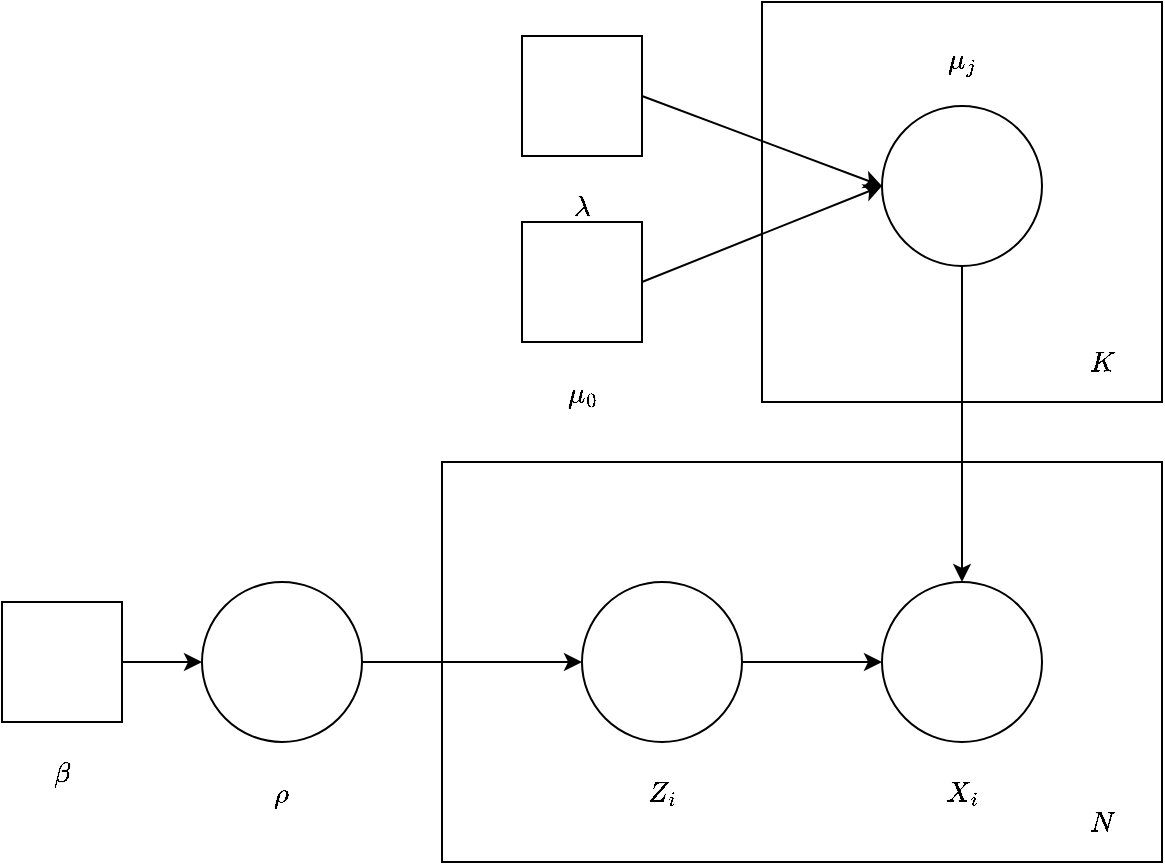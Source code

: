 <mxfile version="13.6.2" type="device"><diagram id="ot6enAct7s7g1hvCYtjy" name="Page-1"><mxGraphModel dx="1773" dy="655" grid="1" gridSize="10" guides="1" tooltips="1" connect="1" arrows="1" fold="1" page="1" pageScale="1" pageWidth="827" pageHeight="1169" math="1" shadow="0"><root><mxCell id="0"/><mxCell id="1" parent="0"/><mxCell id="LBpBnTxBKrquC02VOrJj-3" value="" style="rounded=0;whiteSpace=wrap;html=1;align=right;" parent="1" vertex="1"><mxGeometry x="200" y="240" width="360" height="200" as="geometry"/></mxCell><mxCell id="LBpBnTxBKrquC02VOrJj-1" value="$$X_i$$" style="ellipse;whiteSpace=wrap;html=1;aspect=fixed;labelPosition=center;verticalLabelPosition=bottom;align=center;verticalAlign=top;" parent="1" vertex="1"><mxGeometry x="420" y="300" width="80" height="80" as="geometry"/></mxCell><mxCell id="LBpBnTxBKrquC02VOrJj-5" style="edgeStyle=orthogonalEdgeStyle;rounded=0;orthogonalLoop=1;jettySize=auto;html=1;exitX=1;exitY=0.5;exitDx=0;exitDy=0;" parent="1" source="LBpBnTxBKrquC02VOrJj-2" target="LBpBnTxBKrquC02VOrJj-1" edge="1"><mxGeometry relative="1" as="geometry"/></mxCell><mxCell id="LBpBnTxBKrquC02VOrJj-2" value="$$Z_i$$" style="ellipse;whiteSpace=wrap;html=1;aspect=fixed;labelPosition=center;verticalLabelPosition=bottom;align=center;verticalAlign=top;" parent="1" vertex="1"><mxGeometry x="270" y="300" width="80" height="80" as="geometry"/></mxCell><mxCell id="LBpBnTxBKrquC02VOrJj-6" value="$$N$$" style="text;html=1;strokeColor=none;fillColor=none;align=center;verticalAlign=middle;whiteSpace=wrap;rounded=0;" parent="1" vertex="1"><mxGeometry x="510" y="410" width="40" height="20" as="geometry"/></mxCell><mxCell id="LBpBnTxBKrquC02VOrJj-7" value="" style="rounded=0;whiteSpace=wrap;html=1;align=right;" parent="1" vertex="1"><mxGeometry x="360" y="10" width="200" height="200" as="geometry"/></mxCell><mxCell id="LBpBnTxBKrquC02VOrJj-8" value="$$K$$" style="text;html=1;strokeColor=none;fillColor=none;align=center;verticalAlign=middle;whiteSpace=wrap;rounded=0;" parent="1" vertex="1"><mxGeometry x="510" y="180" width="40" height="20" as="geometry"/></mxCell><mxCell id="LBpBnTxBKrquC02VOrJj-14" style="edgeStyle=none;rounded=0;orthogonalLoop=1;jettySize=auto;html=1;exitX=1;exitY=0.5;exitDx=0;exitDy=0;entryX=0;entryY=0.5;entryDx=0;entryDy=0;" parent="1" target="LBpBnTxBKrquC02VOrJj-2" edge="1"><mxGeometry relative="1" as="geometry"><mxPoint x="160" y="340" as="sourcePoint"/></mxGeometry></mxCell><mxCell id="LBpBnTxBKrquC02VOrJj-13" style="edgeStyle=none;rounded=0;orthogonalLoop=1;jettySize=auto;html=1;exitX=0.5;exitY=1;exitDx=0;exitDy=0;entryX=0.5;entryY=0;entryDx=0;entryDy=0;" parent="1" target="LBpBnTxBKrquC02VOrJj-1" edge="1"><mxGeometry relative="1" as="geometry"><mxPoint x="460" y="140" as="sourcePoint"/></mxGeometry></mxCell><mxCell id="LBpBnTxBKrquC02VOrJj-15" value="$$\mu_j$$" style="ellipse;whiteSpace=wrap;html=1;aspect=fixed;labelPosition=center;verticalLabelPosition=top;align=center;verticalAlign=bottom;" parent="1" vertex="1"><mxGeometry x="420" y="62" width="80" height="80" as="geometry"/></mxCell><mxCell id="JvJwEa9nvtJ1aSRa0ZJi-3" style="edgeStyle=none;rounded=0;orthogonalLoop=1;jettySize=auto;html=1;exitX=1;exitY=0.5;exitDx=0;exitDy=0;entryX=0;entryY=0.5;entryDx=0;entryDy=0;" edge="1" parent="1" source="LBpBnTxBKrquC02VOrJj-17" target="LBpBnTxBKrquC02VOrJj-15"><mxGeometry relative="1" as="geometry"/></mxCell><mxCell id="LBpBnTxBKrquC02VOrJj-17" value="$$\mu_0$$" style="rounded=0;whiteSpace=wrap;html=1;labelPosition=center;verticalLabelPosition=bottom;align=center;verticalAlign=top;" parent="1" vertex="1"><mxGeometry x="240" y="120" width="60" height="60" as="geometry"/></mxCell><mxCell id="JvJwEa9nvtJ1aSRa0ZJi-2" style="rounded=0;orthogonalLoop=1;jettySize=auto;html=1;exitX=1;exitY=0.5;exitDx=0;exitDy=0;entryX=0;entryY=0.5;entryDx=0;entryDy=0;" edge="1" parent="1" source="LBpBnTxBKrquC02VOrJj-19" target="LBpBnTxBKrquC02VOrJj-15"><mxGeometry relative="1" as="geometry"/></mxCell><mxCell id="LBpBnTxBKrquC02VOrJj-19" value="$$\lambda$$" style="rounded=0;whiteSpace=wrap;html=1;labelPosition=center;verticalLabelPosition=bottom;align=center;verticalAlign=top;" parent="1" vertex="1"><mxGeometry x="240" y="27" width="60" height="60" as="geometry"/></mxCell><mxCell id="R3SflO6XmGJLB71ghTR0-1" value="$$\rho$$" style="ellipse;whiteSpace=wrap;html=1;aspect=fixed;labelPosition=center;verticalLabelPosition=bottom;align=center;verticalAlign=top;" parent="1" vertex="1"><mxGeometry x="80" y="300" width="80" height="80" as="geometry"/></mxCell><mxCell id="R3SflO6XmGJLB71ghTR0-3" style="edgeStyle=none;rounded=0;orthogonalLoop=1;jettySize=auto;html=1;exitX=1;exitY=0.5;exitDx=0;exitDy=0;entryX=0;entryY=0.5;entryDx=0;entryDy=0;" parent="1" source="R3SflO6XmGJLB71ghTR0-2" target="R3SflO6XmGJLB71ghTR0-1" edge="1"><mxGeometry relative="1" as="geometry"/></mxCell><mxCell id="R3SflO6XmGJLB71ghTR0-2" value="$$\beta$$" style="rounded=0;whiteSpace=wrap;html=1;labelPosition=center;verticalLabelPosition=bottom;align=center;verticalAlign=top;" parent="1" vertex="1"><mxGeometry x="-20" y="310" width="60" height="60" as="geometry"/></mxCell></root></mxGraphModel></diagram></mxfile>